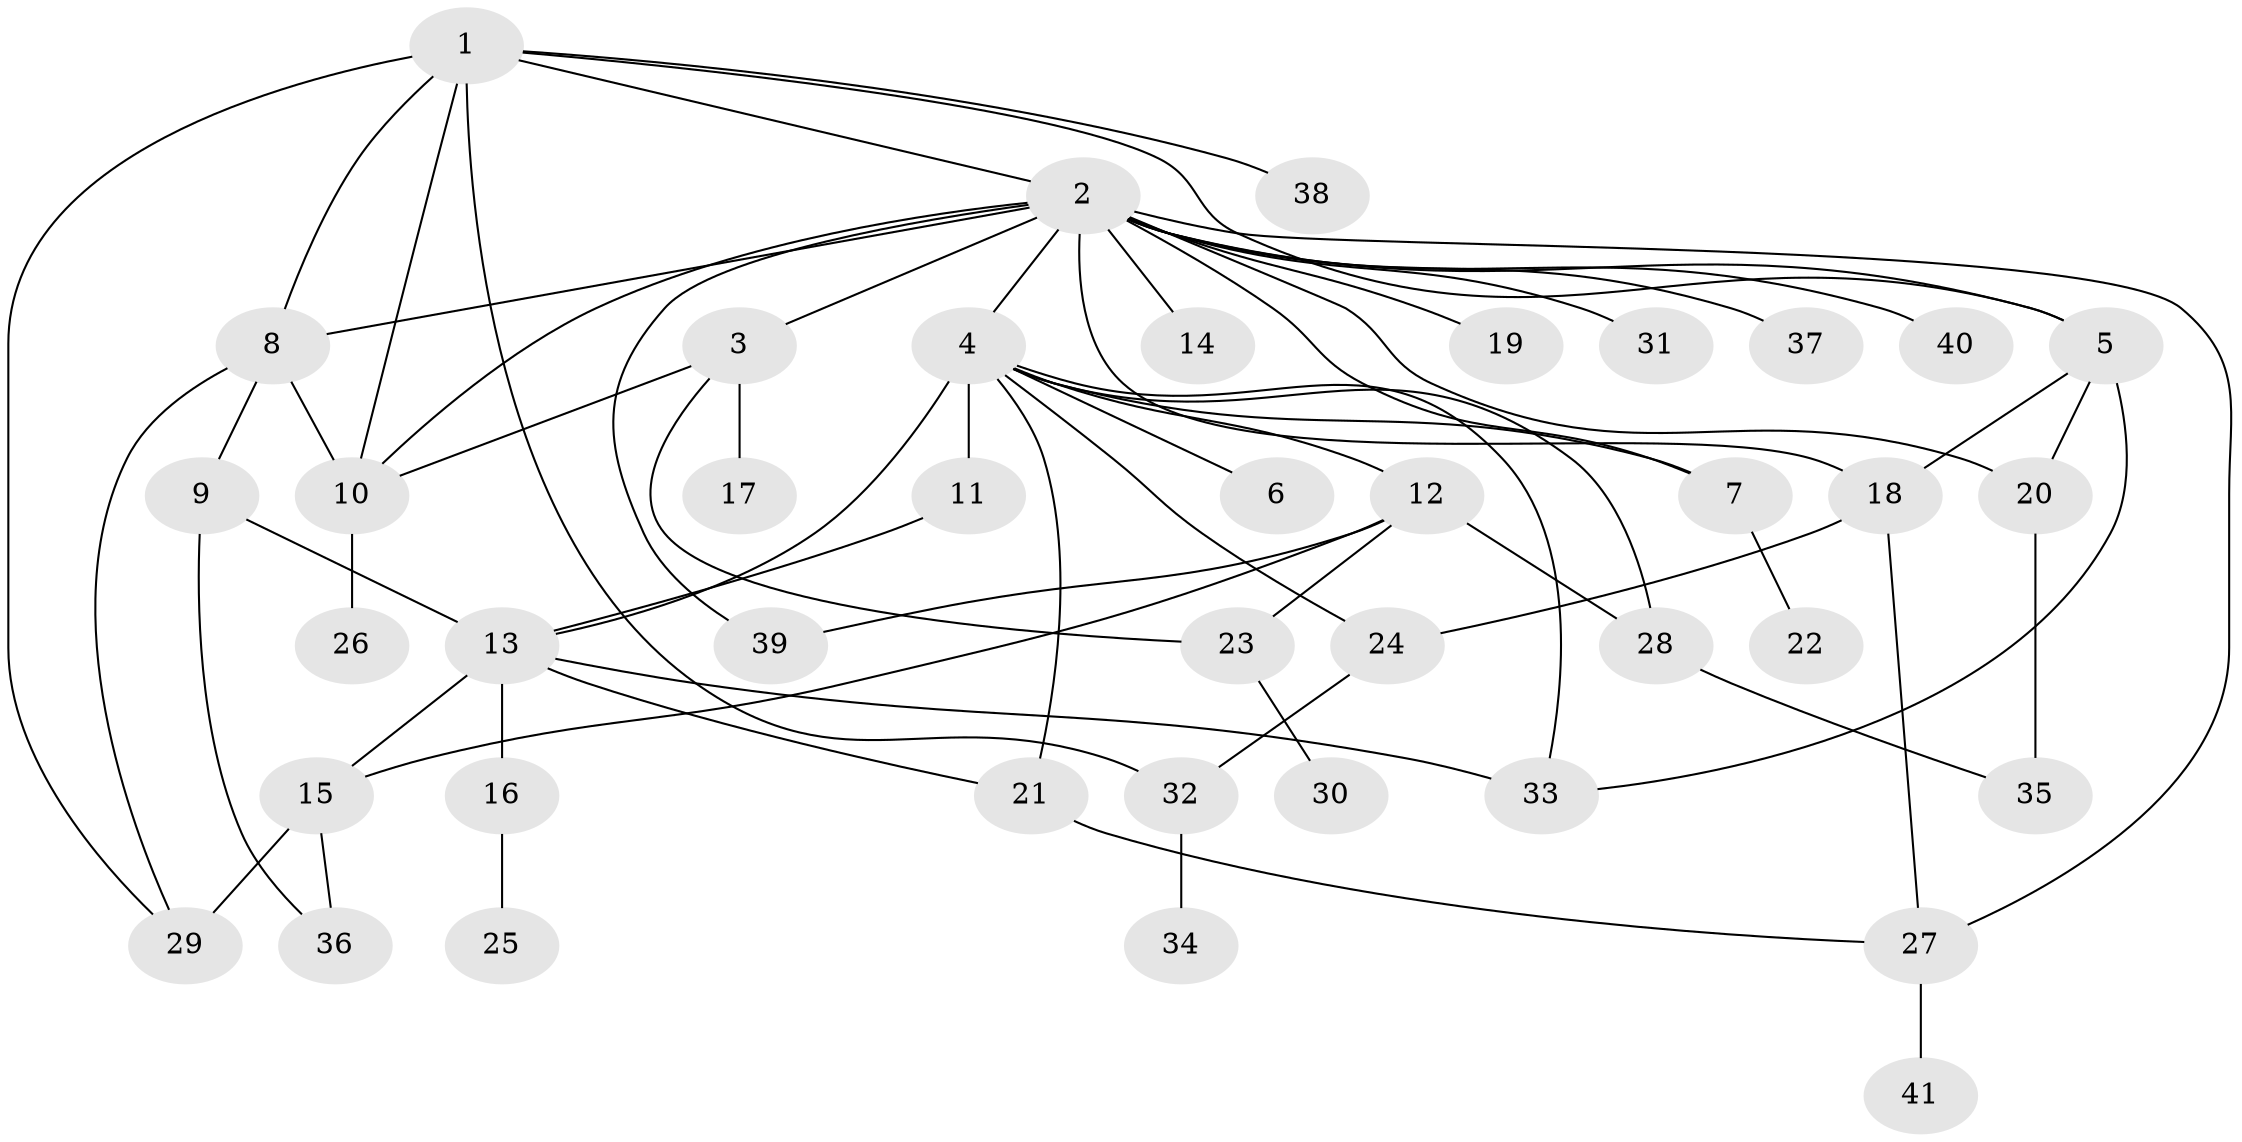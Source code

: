 // original degree distribution, {8: 0.024691358024691357, 22: 0.012345679012345678, 6: 0.037037037037037035, 13: 0.012345679012345678, 9: 0.012345679012345678, 2: 0.19753086419753085, 4: 0.09876543209876543, 1: 0.4691358024691358, 10: 0.012345679012345678, 3: 0.12345679012345678}
// Generated by graph-tools (version 1.1) at 2025/35/03/09/25 02:35:35]
// undirected, 41 vertices, 65 edges
graph export_dot {
graph [start="1"]
  node [color=gray90,style=filled];
  1;
  2;
  3;
  4;
  5;
  6;
  7;
  8;
  9;
  10;
  11;
  12;
  13;
  14;
  15;
  16;
  17;
  18;
  19;
  20;
  21;
  22;
  23;
  24;
  25;
  26;
  27;
  28;
  29;
  30;
  31;
  32;
  33;
  34;
  35;
  36;
  37;
  38;
  39;
  40;
  41;
  1 -- 2 [weight=1.0];
  1 -- 5 [weight=1.0];
  1 -- 8 [weight=1.0];
  1 -- 10 [weight=1.0];
  1 -- 29 [weight=1.0];
  1 -- 32 [weight=1.0];
  1 -- 38 [weight=1.0];
  2 -- 3 [weight=1.0];
  2 -- 4 [weight=1.0];
  2 -- 5 [weight=1.0];
  2 -- 7 [weight=1.0];
  2 -- 8 [weight=1.0];
  2 -- 10 [weight=3.0];
  2 -- 14 [weight=1.0];
  2 -- 18 [weight=2.0];
  2 -- 19 [weight=1.0];
  2 -- 20 [weight=1.0];
  2 -- 27 [weight=1.0];
  2 -- 31 [weight=1.0];
  2 -- 37 [weight=1.0];
  2 -- 39 [weight=1.0];
  2 -- 40 [weight=1.0];
  3 -- 10 [weight=1.0];
  3 -- 17 [weight=1.0];
  3 -- 23 [weight=1.0];
  4 -- 6 [weight=1.0];
  4 -- 7 [weight=1.0];
  4 -- 11 [weight=3.0];
  4 -- 12 [weight=1.0];
  4 -- 13 [weight=1.0];
  4 -- 21 [weight=1.0];
  4 -- 24 [weight=1.0];
  4 -- 28 [weight=1.0];
  4 -- 33 [weight=1.0];
  5 -- 18 [weight=3.0];
  5 -- 20 [weight=1.0];
  5 -- 33 [weight=1.0];
  7 -- 22 [weight=1.0];
  8 -- 9 [weight=1.0];
  8 -- 10 [weight=1.0];
  8 -- 29 [weight=1.0];
  9 -- 13 [weight=1.0];
  9 -- 36 [weight=1.0];
  10 -- 26 [weight=3.0];
  11 -- 13 [weight=1.0];
  12 -- 15 [weight=1.0];
  12 -- 23 [weight=1.0];
  12 -- 28 [weight=1.0];
  12 -- 39 [weight=1.0];
  13 -- 15 [weight=1.0];
  13 -- 16 [weight=3.0];
  13 -- 21 [weight=1.0];
  13 -- 33 [weight=1.0];
  15 -- 29 [weight=4.0];
  15 -- 36 [weight=1.0];
  16 -- 25 [weight=1.0];
  18 -- 24 [weight=1.0];
  18 -- 27 [weight=1.0];
  20 -- 35 [weight=1.0];
  21 -- 27 [weight=1.0];
  23 -- 30 [weight=1.0];
  24 -- 32 [weight=1.0];
  27 -- 41 [weight=1.0];
  28 -- 35 [weight=1.0];
  32 -- 34 [weight=1.0];
}
